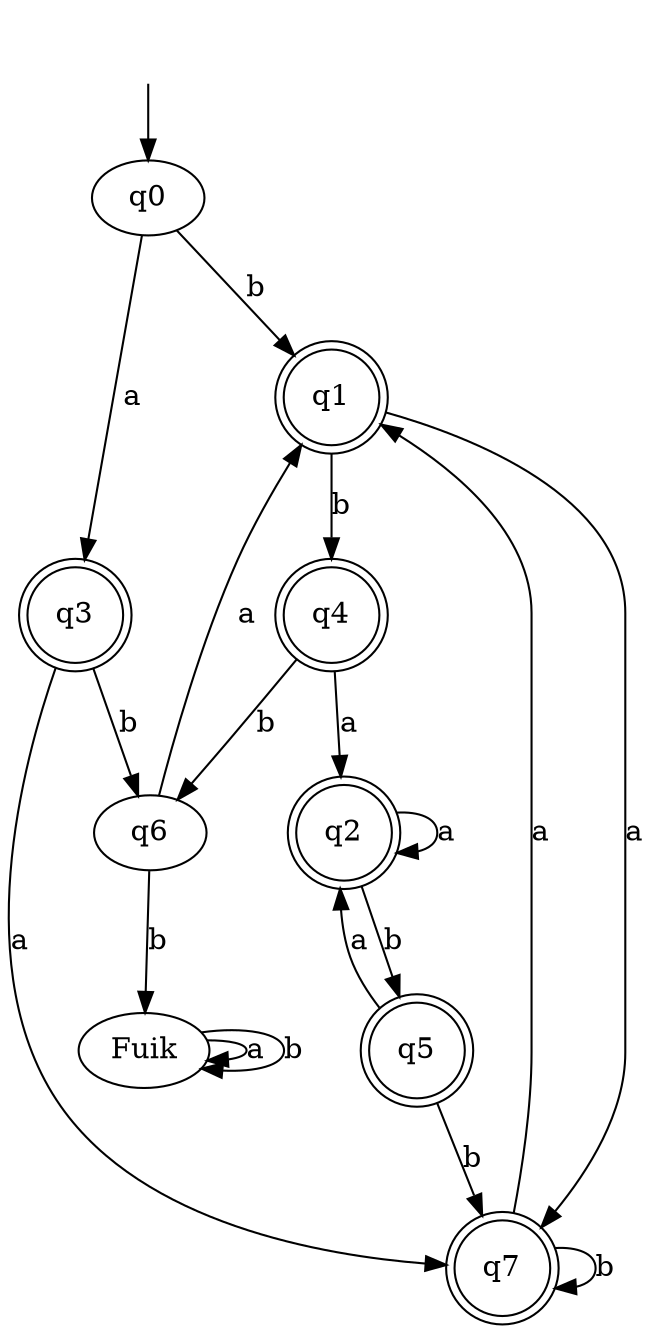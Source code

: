 digraph { 
 "" [shape=none]
 "q1" [shape=doublecircle]
 "q2" [shape=doublecircle]
 "q3" [shape=doublecircle]
 "q4" [shape=doublecircle]
 "q5" [shape=doublecircle]
 "q7" [shape=doublecircle]

 "" -> "q0"
 "q0" -> "q3"[label="a", weight="a"]; 
 "q3" -> "q7"[label="a", weight="a"]; 
 "q7" -> "q1"[label="a", weight="a"]; 
 "q1" -> "q7"[label="a", weight="a"]; 
 "q1" -> "q4"[label="b", weight="b"]; 
 "q4" -> "q2"[label="a", weight="a"]; 
 "q2" -> "q2"[label="a", weight="a"]; 
 "q2" -> "q5"[label="b", weight="b"]; 
 "q5" -> "q2"[label="a", weight="a"]; 
 "q5" -> "q7"[label="b", weight="b"]; 
 "q4" -> "q6"[label="b", weight="b"]; 
 "q6" -> "q1"[label="a", weight="a"]; 
 "q6" -> "Fuik"[label="b", weight="b"]; 
 "q7" -> "q7"[label="b", weight="b"]; 
 "q3" -> "q6"[label="b", weight="b"]; 
 "q0" -> "q1"[label="b", weight="b"]; 
 "Fuik" -> "Fuik"[label="a", weight="a"]; 
 "Fuik" -> "Fuik"[label="b", weight="b"]; 
}
